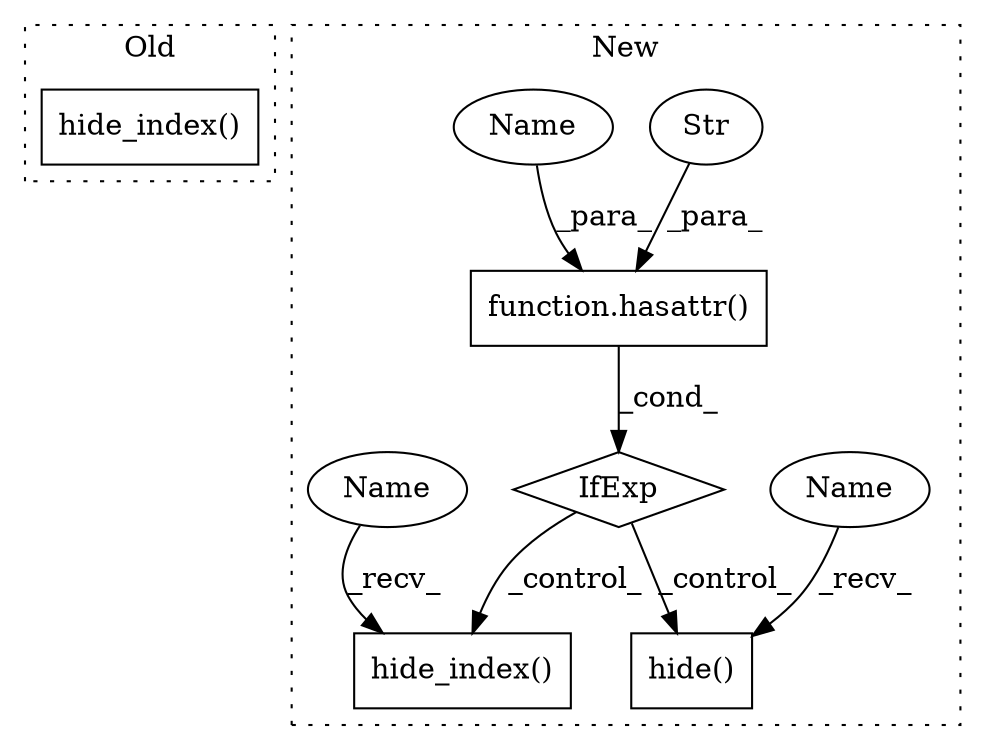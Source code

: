digraph G {
subgraph cluster0 {
1 [label="hide_index()" a="75" s="13423" l="21" shape="box"];
label = "Old";
style="dotted";
}
subgraph cluster1 {
2 [label="hide_index()" a="75" s="13584" l="19" shape="box"];
3 [label="IfExp" a="51" s="13551,13578" l="4,6" shape="diamond"];
4 [label="hide()" a="75" s="13526" l="25" shape="box"];
5 [label="function.hasattr()" a="75" s="13555,13577" l="8,1" shape="box"];
6 [label="Str" a="66" s="13571" l="6" shape="ellipse"];
7 [label="Name" a="87" s="13563" l="6" shape="ellipse"];
8 [label="Name" a="87" s="13526" l="6" shape="ellipse"];
9 [label="Name" a="87" s="13584" l="6" shape="ellipse"];
label = "New";
style="dotted";
}
3 -> 2 [label="_control_"];
3 -> 4 [label="_control_"];
5 -> 3 [label="_cond_"];
6 -> 5 [label="_para_"];
7 -> 5 [label="_para_"];
8 -> 4 [label="_recv_"];
9 -> 2 [label="_recv_"];
}